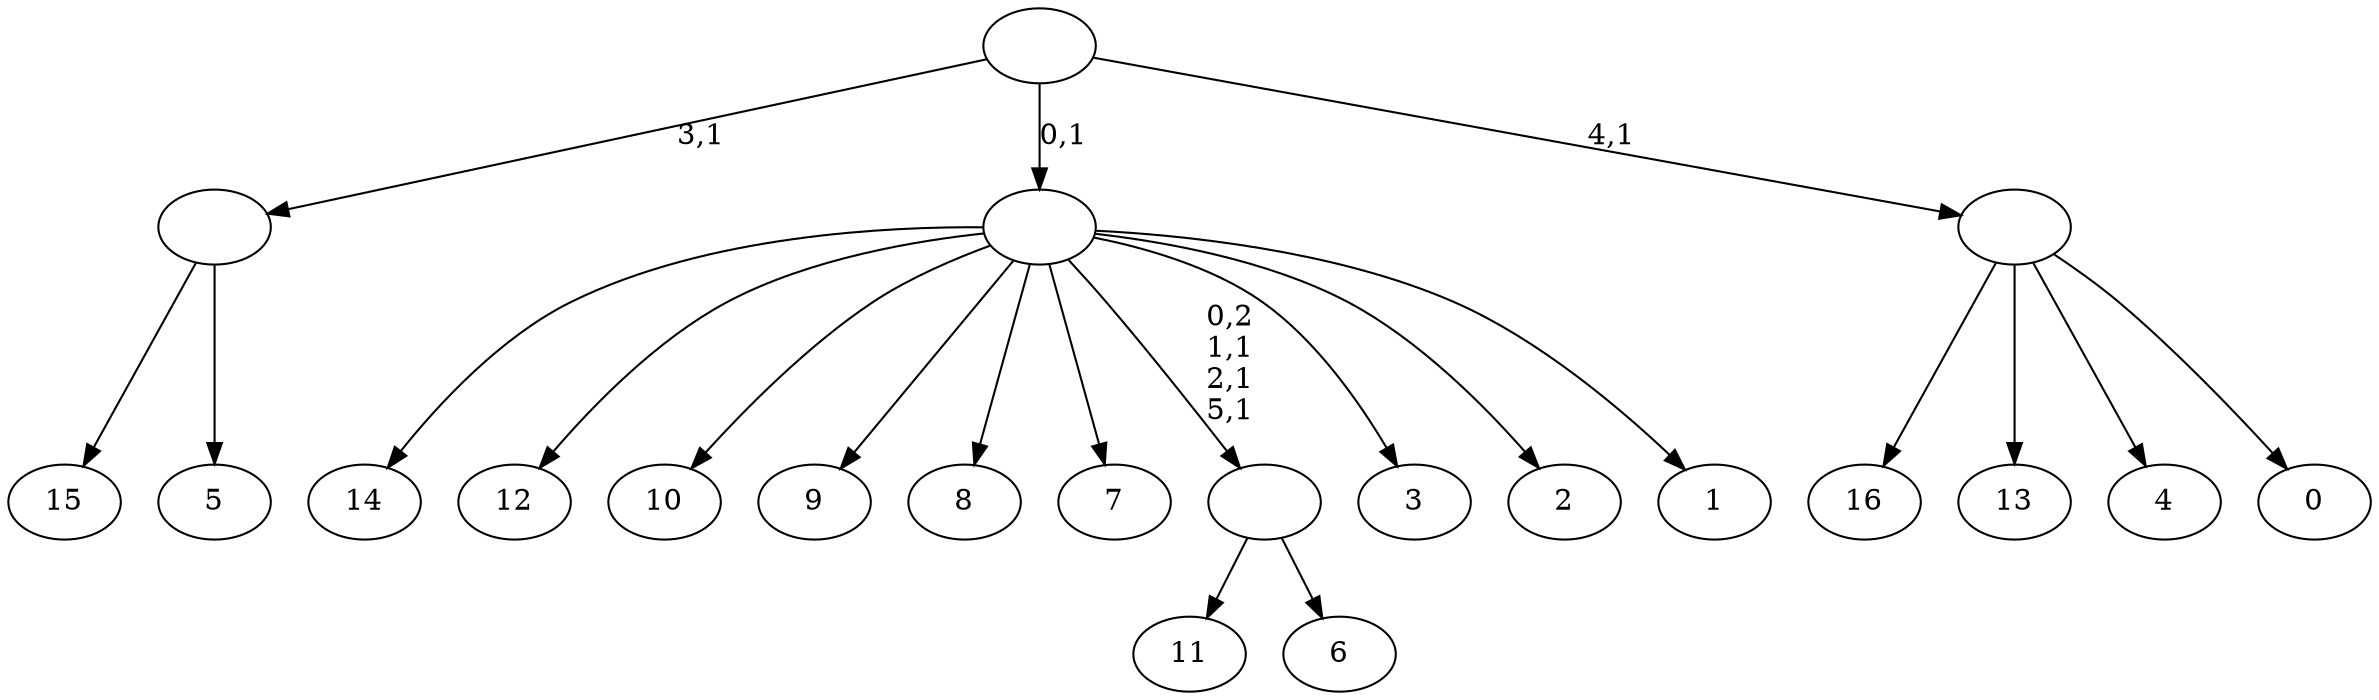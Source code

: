 digraph T {
	23 [label="16"]
	22 [label="15"]
	21 [label="14"]
	20 [label="13"]
	19 [label="12"]
	18 [label="11"]
	17 [label="10"]
	16 [label="9"]
	15 [label="8"]
	14 [label="7"]
	13 [label="6"]
	12 [label=""]
	9 [label="5"]
	8 [label=""]
	7 [label="4"]
	6 [label="3"]
	5 [label="2"]
	4 [label="1"]
	3 [label=""]
	2 [label="0"]
	1 [label=""]
	0 [label=""]
	12 -> 18 [label=""]
	12 -> 13 [label=""]
	8 -> 22 [label=""]
	8 -> 9 [label=""]
	3 -> 12 [label="0,2\n1,1\n2,1\n5,1"]
	3 -> 21 [label=""]
	3 -> 19 [label=""]
	3 -> 17 [label=""]
	3 -> 16 [label=""]
	3 -> 15 [label=""]
	3 -> 14 [label=""]
	3 -> 6 [label=""]
	3 -> 5 [label=""]
	3 -> 4 [label=""]
	1 -> 23 [label=""]
	1 -> 20 [label=""]
	1 -> 7 [label=""]
	1 -> 2 [label=""]
	0 -> 8 [label="3,1"]
	0 -> 3 [label="0,1"]
	0 -> 1 [label="4,1"]
}
